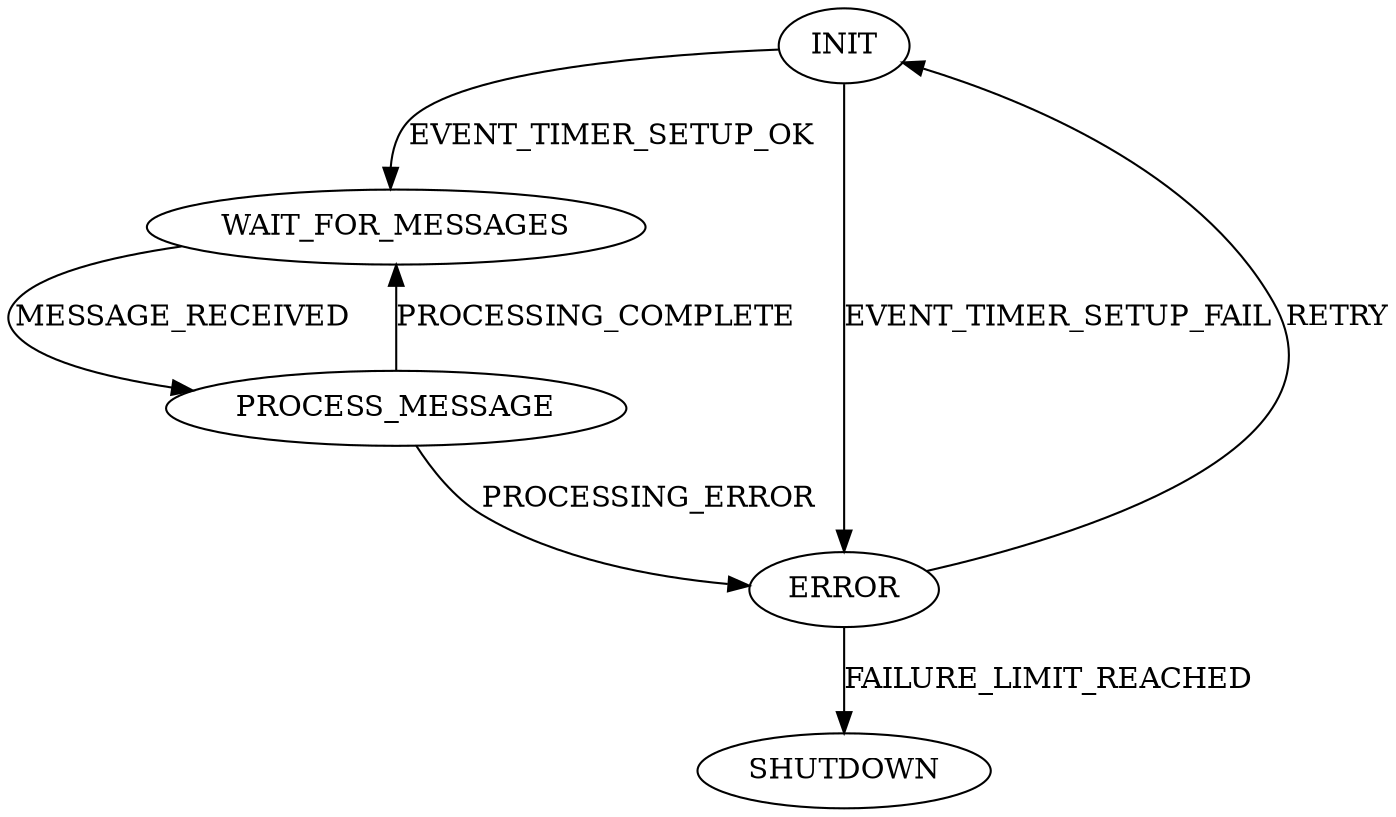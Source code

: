 // FSM
digraph {
	INIT [label=INIT]
	INIT -> WAIT_FOR_MESSAGES [label=EVENT_TIMER_SETUP_OK]
	INIT -> ERROR [label=EVENT_TIMER_SETUP_FAIL]
	WAIT_FOR_MESSAGES [label=WAIT_FOR_MESSAGES]
	WAIT_FOR_MESSAGES -> PROCESS_MESSAGE [label=MESSAGE_RECEIVED]
	PROCESS_MESSAGE [label=PROCESS_MESSAGE]
	PROCESS_MESSAGE -> WAIT_FOR_MESSAGES [label=PROCESSING_COMPLETE]
	PROCESS_MESSAGE -> ERROR [label=PROCESSING_ERROR]
	ERROR [label=ERROR]
	ERROR -> INIT [label=RETRY]
	ERROR -> SHUTDOWN [label=FAILURE_LIMIT_REACHED]
	SHUTDOWN [label=SHUTDOWN]
}
